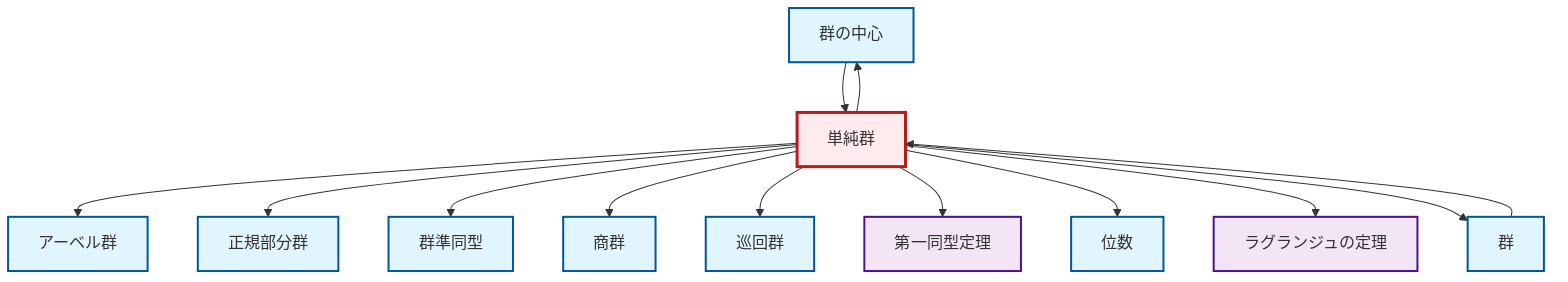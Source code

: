 graph TD
    classDef definition fill:#e1f5fe,stroke:#01579b,stroke-width:2px
    classDef theorem fill:#f3e5f5,stroke:#4a148c,stroke-width:2px
    classDef axiom fill:#fff3e0,stroke:#e65100,stroke-width:2px
    classDef example fill:#e8f5e9,stroke:#1b5e20,stroke-width:2px
    classDef current fill:#ffebee,stroke:#b71c1c,stroke-width:3px
    def-center-of-group["群の中心"]:::definition
    def-group["群"]:::definition
    def-cyclic-group["巡回群"]:::definition
    def-quotient-group["商群"]:::definition
    thm-first-isomorphism["第一同型定理"]:::theorem
    def-order["位数"]:::definition
    def-homomorphism["群準同型"]:::definition
    def-normal-subgroup["正規部分群"]:::definition
    def-simple-group["単純群"]:::definition
    def-abelian-group["アーベル群"]:::definition
    thm-lagrange["ラグランジュの定理"]:::theorem
    def-simple-group --> def-abelian-group
    def-simple-group --> def-normal-subgroup
    def-simple-group --> def-homomorphism
    def-simple-group --> def-quotient-group
    def-center-of-group --> def-simple-group
    def-simple-group --> def-center-of-group
    def-simple-group --> def-cyclic-group
    def-group --> def-simple-group
    def-simple-group --> thm-first-isomorphism
    def-simple-group --> def-order
    def-simple-group --> thm-lagrange
    def-simple-group --> def-group
    class def-simple-group current